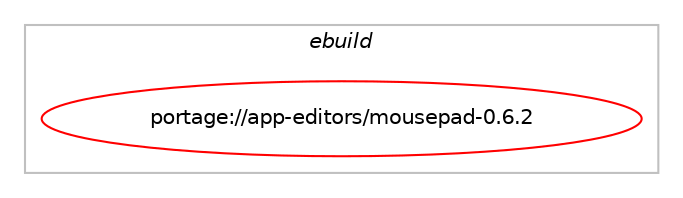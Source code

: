 digraph prolog {

# *************
# Graph options
# *************

newrank=true;
concentrate=true;
compound=true;
graph [rankdir=LR,fontname=Helvetica,fontsize=10,ranksep=1.5];#, ranksep=2.5, nodesep=0.2];
edge  [arrowhead=vee];
node  [fontname=Helvetica,fontsize=10];

# **********
# The ebuild
# **********

subgraph cluster_leftcol {
color=gray;
label=<<i>ebuild</i>>;
id [label="portage://app-editors/mousepad-0.6.2", color=red, width=4, href="../app-editors/mousepad-0.6.2.svg"];
}

# ****************
# The dependencies
# ****************

subgraph cluster_midcol {
color=gray;
label=<<i>dependencies</i>>;
subgraph cluster_compile {
fillcolor="#eeeeee";
style=filled;
label=<<i>compile</i>>;
# *** BEGIN UNKNOWN DEPENDENCY TYPE (TODO) ***
# id -> equal(use_conditional_group(positive,policykit,portage://app-editors/mousepad-0.6.2,[package_dependency(portage://app-editors/mousepad-0.6.2,install,no,sys-auth,polkit,none,[,,],[],[])]))
# *** END UNKNOWN DEPENDENCY TYPE (TODO) ***

# *** BEGIN UNKNOWN DEPENDENCY TYPE (TODO) ***
# id -> equal(use_conditional_group(positive,shortcuts,portage://app-editors/mousepad-0.6.2,[package_dependency(portage://app-editors/mousepad-0.6.2,install,no,xfce-base,libxfce4ui,greaterequal,[4.17.5,,,4.17.5],any_same_slot,[])]))
# *** END UNKNOWN DEPENDENCY TYPE (TODO) ***

# *** BEGIN UNKNOWN DEPENDENCY TYPE (TODO) ***
# id -> equal(use_conditional_group(positive,spell,portage://app-editors/mousepad-0.6.2,[package_dependency(portage://app-editors/mousepad-0.6.2,install,no,app-text,gspell,none,[,,],[],[])]))
# *** END UNKNOWN DEPENDENCY TYPE (TODO) ***

# *** BEGIN UNKNOWN DEPENDENCY TYPE (TODO) ***
# id -> equal(package_dependency(portage://app-editors/mousepad-0.6.2,install,no,dev-libs,glib,greaterequal,[2.56.2,,,2.56.2],[],[]))
# *** END UNKNOWN DEPENDENCY TYPE (TODO) ***

# *** BEGIN UNKNOWN DEPENDENCY TYPE (TODO) ***
# id -> equal(package_dependency(portage://app-editors/mousepad-0.6.2,install,no,x11-libs,gtk+,greaterequal,[3.22,,,3.22],[slot(3)],[]))
# *** END UNKNOWN DEPENDENCY TYPE (TODO) ***

# *** BEGIN UNKNOWN DEPENDENCY TYPE (TODO) ***
# id -> equal(package_dependency(portage://app-editors/mousepad-0.6.2,install,no,x11-libs,gtksourceview,greaterequal,[4.0.0,,,4.0.0],[slot(4)],[]))
# *** END UNKNOWN DEPENDENCY TYPE (TODO) ***

}
subgraph cluster_compileandrun {
fillcolor="#eeeeee";
style=filled;
label=<<i>compile and run</i>>;
}
subgraph cluster_run {
fillcolor="#eeeeee";
style=filled;
label=<<i>run</i>>;
# *** BEGIN UNKNOWN DEPENDENCY TYPE (TODO) ***
# id -> equal(use_conditional_group(positive,policykit,portage://app-editors/mousepad-0.6.2,[package_dependency(portage://app-editors/mousepad-0.6.2,run,no,sys-auth,polkit,none,[,,],[],[])]))
# *** END UNKNOWN DEPENDENCY TYPE (TODO) ***

# *** BEGIN UNKNOWN DEPENDENCY TYPE (TODO) ***
# id -> equal(use_conditional_group(positive,shortcuts,portage://app-editors/mousepad-0.6.2,[package_dependency(portage://app-editors/mousepad-0.6.2,run,no,xfce-base,libxfce4ui,greaterequal,[4.17.5,,,4.17.5],any_same_slot,[])]))
# *** END UNKNOWN DEPENDENCY TYPE (TODO) ***

# *** BEGIN UNKNOWN DEPENDENCY TYPE (TODO) ***
# id -> equal(use_conditional_group(positive,spell,portage://app-editors/mousepad-0.6.2,[package_dependency(portage://app-editors/mousepad-0.6.2,run,no,app-text,gspell,none,[,,],[],[])]))
# *** END UNKNOWN DEPENDENCY TYPE (TODO) ***

# *** BEGIN UNKNOWN DEPENDENCY TYPE (TODO) ***
# id -> equal(package_dependency(portage://app-editors/mousepad-0.6.2,run,no,dev-libs,glib,greaterequal,[2.56.2,,,2.56.2],[],[]))
# *** END UNKNOWN DEPENDENCY TYPE (TODO) ***

# *** BEGIN UNKNOWN DEPENDENCY TYPE (TODO) ***
# id -> equal(package_dependency(portage://app-editors/mousepad-0.6.2,run,no,x11-libs,gtk+,greaterequal,[3.22,,,3.22],[slot(3)],[]))
# *** END UNKNOWN DEPENDENCY TYPE (TODO) ***

# *** BEGIN UNKNOWN DEPENDENCY TYPE (TODO) ***
# id -> equal(package_dependency(portage://app-editors/mousepad-0.6.2,run,no,x11-libs,gtksourceview,greaterequal,[4.0.0,,,4.0.0],[slot(4)],[]))
# *** END UNKNOWN DEPENDENCY TYPE (TODO) ***

}
}

# **************
# The candidates
# **************

subgraph cluster_choices {
rank=same;
color=gray;
label=<<i>candidates</i>>;

}

}

